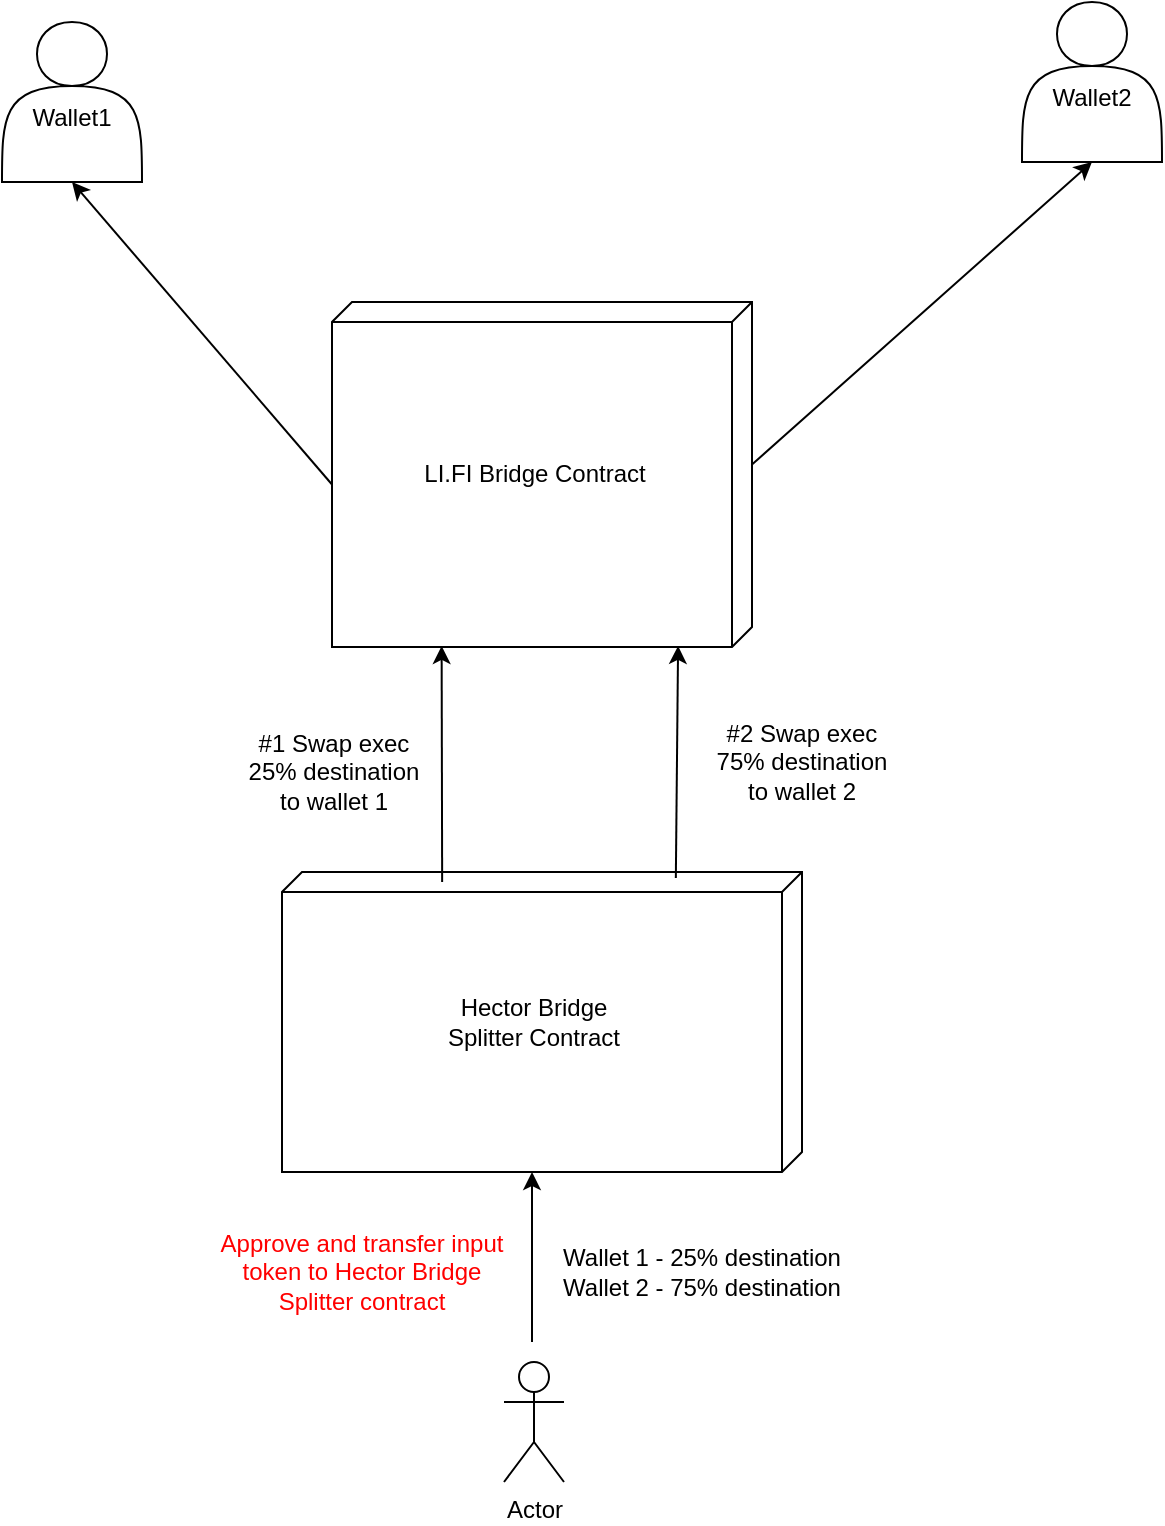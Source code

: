 <mxfile version="20.6.2" type="github">
  <diagram name="Page-1" id="5f0bae14-7c28-e335-631c-24af17079c00">
    <mxGraphModel dx="1580" dy="896" grid="1" gridSize="10" guides="1" tooltips="1" connect="1" arrows="1" fold="1" page="1" pageScale="1" pageWidth="1100" pageHeight="850" background="none" math="0" shadow="0">
      <root>
        <mxCell id="0" />
        <mxCell id="1" parent="0" />
        <mxCell id="39150e848f15840c-2" value="" style="verticalAlign=top;align=left;spacingTop=8;spacingLeft=2;spacingRight=12;shape=cube;size=10;direction=south;fontStyle=4;html=1;rounded=0;shadow=0;comic=0;labelBackgroundColor=none;strokeWidth=1;fontFamily=Verdana;fontSize=12" parent="1" vertex="1">
          <mxGeometry x="395" y="170" width="210" height="172.5" as="geometry" />
        </mxCell>
        <mxCell id="39150e848f15840c-3" value="" style="verticalAlign=top;align=left;spacingTop=8;spacingLeft=2;spacingRight=12;shape=cube;size=10;direction=south;fontStyle=4;html=1;rounded=0;shadow=0;comic=0;labelBackgroundColor=none;strokeWidth=1;fontFamily=Verdana;fontSize=12" parent="1" vertex="1">
          <mxGeometry x="370" y="455" width="260" height="150" as="geometry" />
        </mxCell>
        <mxCell id="B5vKXTVFSyYjJMw2mmiO-1" value="Hector Bridge Splitter&amp;nbsp;Contract" style="text;html=1;strokeColor=none;fillColor=none;align=center;verticalAlign=middle;whiteSpace=wrap;rounded=0;" vertex="1" parent="1">
          <mxGeometry x="446" y="500" width="100" height="60" as="geometry" />
        </mxCell>
        <mxCell id="B5vKXTVFSyYjJMw2mmiO-2" value="Actor" style="shape=umlActor;verticalLabelPosition=bottom;verticalAlign=top;html=1;outlineConnect=0;" vertex="1" parent="1">
          <mxGeometry x="481" y="700" width="30" height="60" as="geometry" />
        </mxCell>
        <mxCell id="B5vKXTVFSyYjJMw2mmiO-3" value="" style="endArrow=classic;html=1;rounded=0;entryX=0;entryY=0;entryDx=150;entryDy=135;entryPerimeter=0;" edge="1" parent="1" target="39150e848f15840c-3">
          <mxGeometry width="50" height="50" relative="1" as="geometry">
            <mxPoint x="495" y="690" as="sourcePoint" />
            <mxPoint x="570" y="580" as="targetPoint" />
          </mxGeometry>
        </mxCell>
        <mxCell id="B5vKXTVFSyYjJMw2mmiO-10" value="Wallet 1 - 25% destination&lt;br&gt;Wallet 2 - 75% destination" style="text;html=1;strokeColor=none;fillColor=none;align=center;verticalAlign=middle;whiteSpace=wrap;rounded=0;" vertex="1" parent="1">
          <mxGeometry x="500" y="610" width="160" height="90" as="geometry" />
        </mxCell>
        <mxCell id="B5vKXTVFSyYjJMw2mmiO-13" value="LI.FI Bridge Contract" style="text;html=1;strokeColor=none;fillColor=none;align=center;verticalAlign=middle;whiteSpace=wrap;rounded=0;" vertex="1" parent="1">
          <mxGeometry x="433.5" y="221.25" width="125" height="70" as="geometry" />
        </mxCell>
        <mxCell id="B5vKXTVFSyYjJMw2mmiO-17" value="" style="endArrow=classic;html=1;rounded=0;exitX=0.033;exitY=0.692;exitDx=0;exitDy=0;exitPerimeter=0;entryX=0.997;entryY=0.739;entryDx=0;entryDy=0;entryPerimeter=0;" edge="1" parent="1" source="39150e848f15840c-3" target="39150e848f15840c-2">
          <mxGeometry width="50" height="50" relative="1" as="geometry">
            <mxPoint x="450" y="450" as="sourcePoint" />
            <mxPoint x="450" y="350" as="targetPoint" />
          </mxGeometry>
        </mxCell>
        <mxCell id="B5vKXTVFSyYjJMw2mmiO-18" value="" style="endArrow=classic;html=1;rounded=0;exitX=0.033;exitY=0.308;exitDx=0;exitDy=0;exitPerimeter=0;entryX=0.997;entryY=0.176;entryDx=0;entryDy=0;entryPerimeter=0;" edge="1" parent="1" target="39150e848f15840c-2">
          <mxGeometry width="50" height="50" relative="1" as="geometry">
            <mxPoint x="566.92" y="457.95" as="sourcePoint" />
            <mxPoint x="537.774" y="342.5" as="targetPoint" />
          </mxGeometry>
        </mxCell>
        <mxCell id="B5vKXTVFSyYjJMw2mmiO-20" value="#1 Swap exec&lt;br&gt;25% destination to wallet 1" style="text;html=1;strokeColor=none;fillColor=none;align=center;verticalAlign=middle;whiteSpace=wrap;rounded=0;" vertex="1" parent="1">
          <mxGeometry x="346" y="355" width="100" height="100" as="geometry" />
        </mxCell>
        <mxCell id="B5vKXTVFSyYjJMw2mmiO-21" value="#2 Swap exec&lt;br&gt;75% destination to wallet 2" style="text;html=1;strokeColor=none;fillColor=none;align=center;verticalAlign=middle;whiteSpace=wrap;rounded=0;" vertex="1" parent="1">
          <mxGeometry x="580" y="350" width="100" height="100" as="geometry" />
        </mxCell>
        <mxCell id="B5vKXTVFSyYjJMw2mmiO-23" value="&lt;br&gt;Wallet1" style="shape=actor;whiteSpace=wrap;html=1;" vertex="1" parent="1">
          <mxGeometry x="230" y="30" width="70" height="80" as="geometry" />
        </mxCell>
        <mxCell id="B5vKXTVFSyYjJMw2mmiO-24" value="&lt;br&gt;Wallet2" style="shape=actor;whiteSpace=wrap;html=1;" vertex="1" parent="1">
          <mxGeometry x="740" y="20" width="70" height="80" as="geometry" />
        </mxCell>
        <mxCell id="B5vKXTVFSyYjJMw2mmiO-25" value="" style="endArrow=classic;html=1;rounded=0;entryX=0.5;entryY=1;entryDx=0;entryDy=0;exitX=0;exitY=0;exitDx=91.25;exitDy=210;exitPerimeter=0;" edge="1" parent="1" source="39150e848f15840c-2" target="B5vKXTVFSyYjJMw2mmiO-23">
          <mxGeometry width="50" height="50" relative="1" as="geometry">
            <mxPoint x="480" y="450" as="sourcePoint" />
            <mxPoint x="530" y="400" as="targetPoint" />
          </mxGeometry>
        </mxCell>
        <mxCell id="B5vKXTVFSyYjJMw2mmiO-26" value="" style="endArrow=classic;html=1;rounded=0;entryX=0.5;entryY=1;entryDx=0;entryDy=0;exitX=0;exitY=0;exitDx=81.25;exitDy=0;exitPerimeter=0;" edge="1" parent="1" source="39150e848f15840c-2" target="B5vKXTVFSyYjJMw2mmiO-24">
          <mxGeometry width="50" height="50" relative="1" as="geometry">
            <mxPoint x="480" y="450" as="sourcePoint" />
            <mxPoint x="530" y="400" as="targetPoint" />
          </mxGeometry>
        </mxCell>
        <mxCell id="B5vKXTVFSyYjJMw2mmiO-27" value="&lt;font color=&quot;#ff0000&quot;&gt;Approve and transfer input token to Hector Bridge Splitter contract&lt;/font&gt;" style="text;html=1;strokeColor=none;fillColor=none;align=center;verticalAlign=middle;whiteSpace=wrap;rounded=0;" vertex="1" parent="1">
          <mxGeometry x="330" y="610" width="160" height="90" as="geometry" />
        </mxCell>
      </root>
    </mxGraphModel>
  </diagram>
</mxfile>
